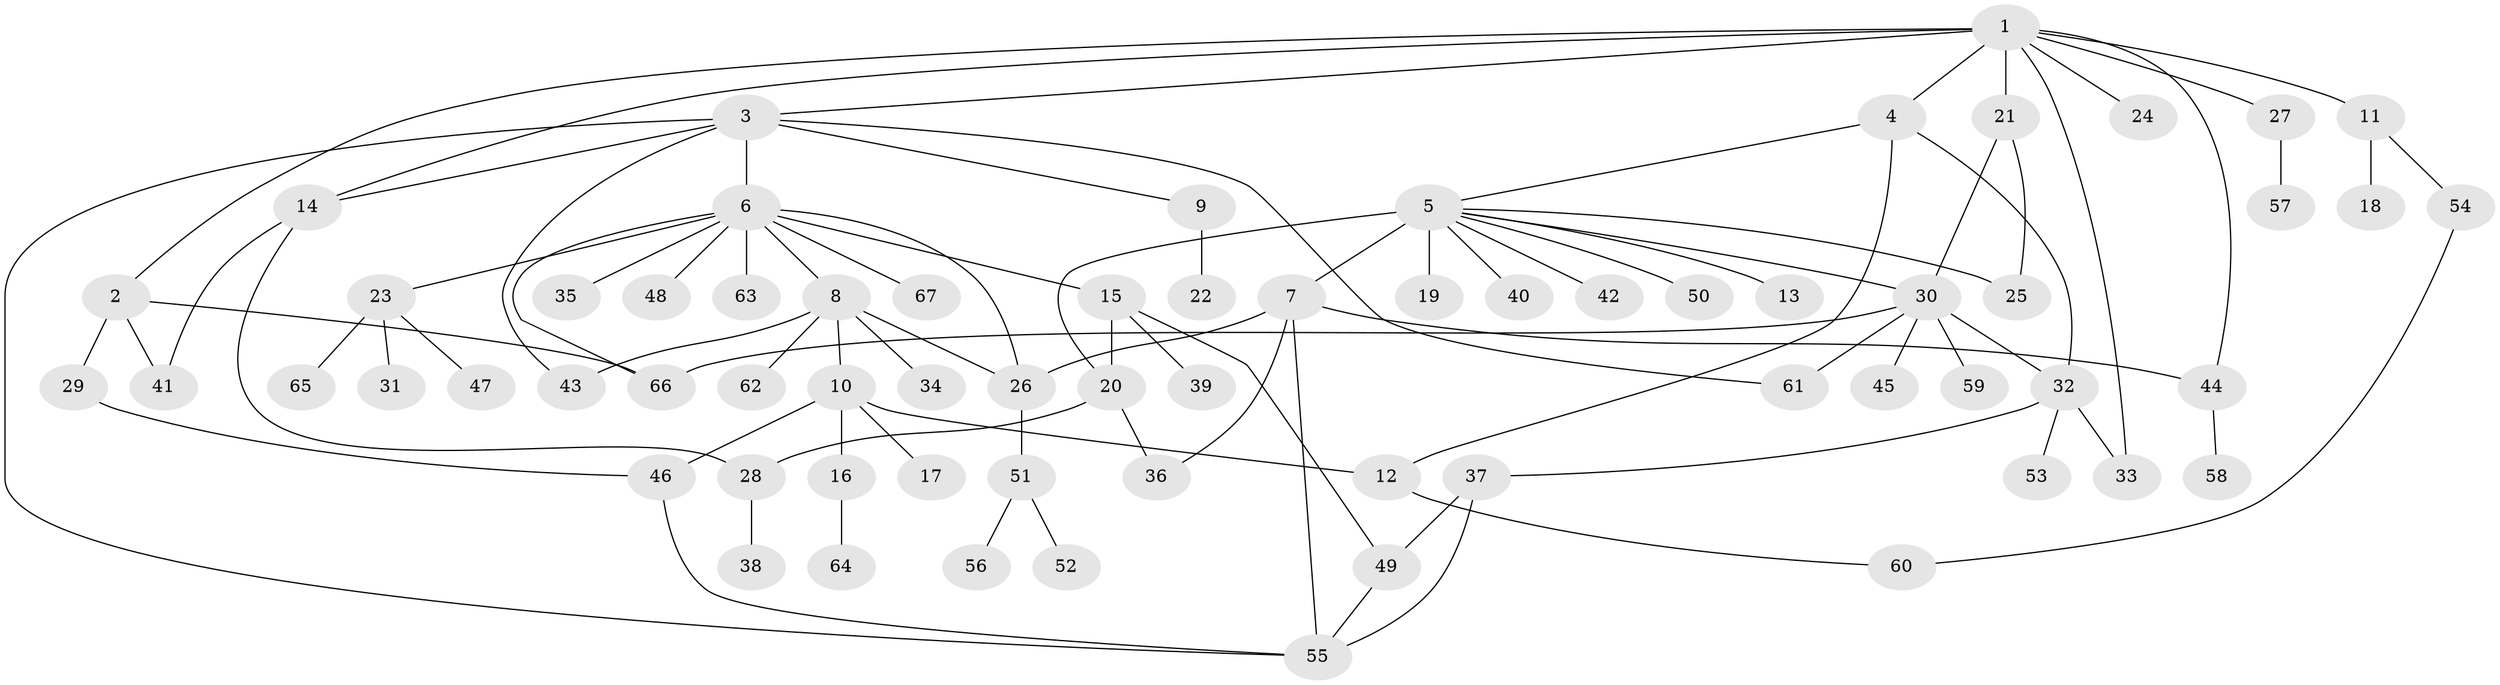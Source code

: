 // original degree distribution, {16: 0.007518796992481203, 7: 0.007518796992481203, 8: 0.007518796992481203, 5: 0.045112781954887216, 17: 0.007518796992481203, 13: 0.007518796992481203, 9: 0.007518796992481203, 1: 0.556390977443609, 4: 0.07518796992481203, 11: 0.007518796992481203, 2: 0.18796992481203006, 3: 0.06766917293233082, 10: 0.007518796992481203, 6: 0.007518796992481203}
// Generated by graph-tools (version 1.1) at 2025/35/03/09/25 02:35:29]
// undirected, 67 vertices, 90 edges
graph export_dot {
graph [start="1"]
  node [color=gray90,style=filled];
  1;
  2;
  3;
  4;
  5;
  6;
  7;
  8;
  9;
  10;
  11;
  12;
  13;
  14;
  15;
  16;
  17;
  18;
  19;
  20;
  21;
  22;
  23;
  24;
  25;
  26;
  27;
  28;
  29;
  30;
  31;
  32;
  33;
  34;
  35;
  36;
  37;
  38;
  39;
  40;
  41;
  42;
  43;
  44;
  45;
  46;
  47;
  48;
  49;
  50;
  51;
  52;
  53;
  54;
  55;
  56;
  57;
  58;
  59;
  60;
  61;
  62;
  63;
  64;
  65;
  66;
  67;
  1 -- 2 [weight=1.0];
  1 -- 3 [weight=1.0];
  1 -- 4 [weight=1.0];
  1 -- 11 [weight=1.0];
  1 -- 14 [weight=1.0];
  1 -- 21 [weight=6.0];
  1 -- 24 [weight=1.0];
  1 -- 27 [weight=1.0];
  1 -- 33 [weight=1.0];
  1 -- 44 [weight=1.0];
  2 -- 29 [weight=1.0];
  2 -- 41 [weight=1.0];
  2 -- 66 [weight=3.0];
  3 -- 6 [weight=1.0];
  3 -- 9 [weight=1.0];
  3 -- 14 [weight=1.0];
  3 -- 43 [weight=1.0];
  3 -- 55 [weight=1.0];
  3 -- 61 [weight=1.0];
  4 -- 5 [weight=1.0];
  4 -- 12 [weight=1.0];
  4 -- 32 [weight=1.0];
  5 -- 7 [weight=1.0];
  5 -- 13 [weight=1.0];
  5 -- 19 [weight=7.0];
  5 -- 20 [weight=1.0];
  5 -- 25 [weight=1.0];
  5 -- 30 [weight=1.0];
  5 -- 40 [weight=1.0];
  5 -- 42 [weight=1.0];
  5 -- 50 [weight=1.0];
  6 -- 8 [weight=1.0];
  6 -- 15 [weight=1.0];
  6 -- 23 [weight=1.0];
  6 -- 26 [weight=1.0];
  6 -- 35 [weight=1.0];
  6 -- 48 [weight=1.0];
  6 -- 63 [weight=1.0];
  6 -- 66 [weight=1.0];
  6 -- 67 [weight=1.0];
  7 -- 26 [weight=1.0];
  7 -- 36 [weight=1.0];
  7 -- 44 [weight=1.0];
  7 -- 55 [weight=1.0];
  8 -- 10 [weight=1.0];
  8 -- 26 [weight=1.0];
  8 -- 34 [weight=1.0];
  8 -- 43 [weight=1.0];
  8 -- 62 [weight=1.0];
  9 -- 22 [weight=2.0];
  10 -- 12 [weight=6.0];
  10 -- 16 [weight=1.0];
  10 -- 17 [weight=1.0];
  10 -- 46 [weight=1.0];
  11 -- 18 [weight=1.0];
  11 -- 54 [weight=1.0];
  12 -- 60 [weight=1.0];
  14 -- 28 [weight=1.0];
  14 -- 41 [weight=1.0];
  15 -- 20 [weight=1.0];
  15 -- 39 [weight=1.0];
  15 -- 49 [weight=1.0];
  16 -- 64 [weight=1.0];
  20 -- 28 [weight=1.0];
  20 -- 36 [weight=1.0];
  21 -- 25 [weight=1.0];
  21 -- 30 [weight=1.0];
  23 -- 31 [weight=1.0];
  23 -- 47 [weight=1.0];
  23 -- 65 [weight=1.0];
  26 -- 51 [weight=1.0];
  27 -- 57 [weight=1.0];
  28 -- 38 [weight=1.0];
  29 -- 46 [weight=1.0];
  30 -- 32 [weight=1.0];
  30 -- 45 [weight=1.0];
  30 -- 59 [weight=1.0];
  30 -- 61 [weight=2.0];
  30 -- 66 [weight=2.0];
  32 -- 33 [weight=1.0];
  32 -- 37 [weight=1.0];
  32 -- 53 [weight=1.0];
  37 -- 49 [weight=1.0];
  37 -- 55 [weight=1.0];
  44 -- 58 [weight=1.0];
  46 -- 55 [weight=1.0];
  49 -- 55 [weight=1.0];
  51 -- 52 [weight=1.0];
  51 -- 56 [weight=1.0];
  54 -- 60 [weight=1.0];
}
